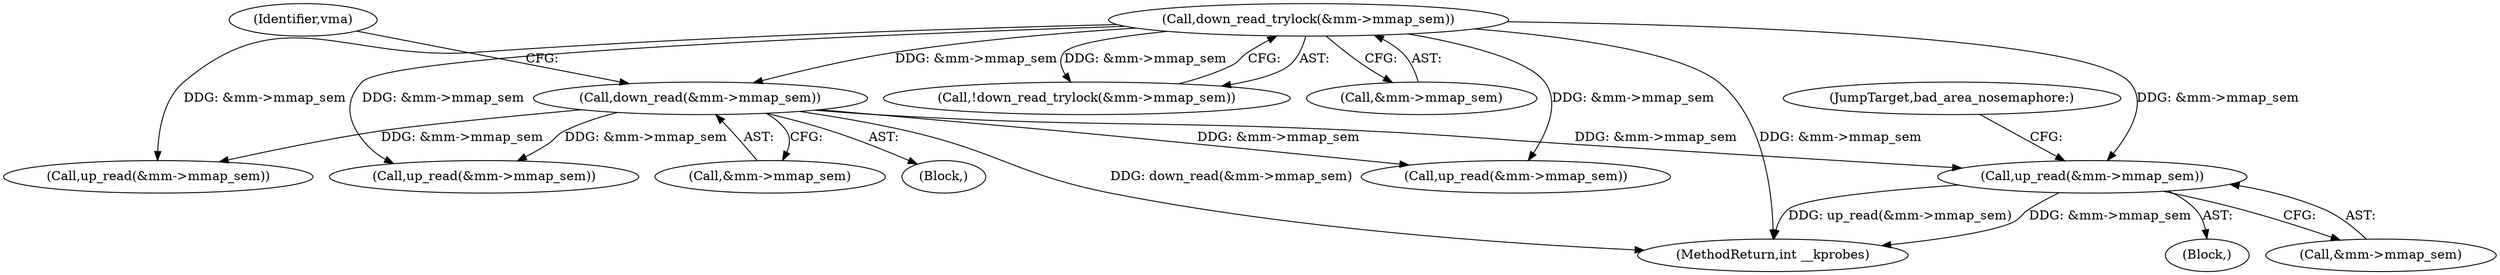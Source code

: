digraph "0_linux_a8b0ca17b80e92faab46ee7179ba9e99ccb61233_20@API" {
"1000474" [label="(Call,up_read(&mm->mmap_sem))"];
"1000224" [label="(Call,down_read_trylock(&mm->mmap_sem))"];
"1000241" [label="(Call,down_read(&mm->mmap_sem))"];
"1000229" [label="(Block,)"];
"1000517" [label="(Call,up_read(&mm->mmap_sem))"];
"1000247" [label="(Identifier,vma)"];
"1000224" [label="(Call,down_read_trylock(&mm->mmap_sem))"];
"1000557" [label="(MethodReturn,int __kprobes)"];
"1000474" [label="(Call,up_read(&mm->mmap_sem))"];
"1000223" [label="(Call,!down_read_trylock(&mm->mmap_sem))"];
"1000242" [label="(Call,&mm->mmap_sem)"];
"1000479" [label="(JumpTarget,bad_area_nosemaphore:)"];
"1000466" [label="(Call,up_read(&mm->mmap_sem))"];
"1000225" [label="(Call,&mm->mmap_sem)"];
"1000502" [label="(Call,up_read(&mm->mmap_sem))"];
"1000125" [label="(Block,)"];
"1000241" [label="(Call,down_read(&mm->mmap_sem))"];
"1000475" [label="(Call,&mm->mmap_sem)"];
"1000474" -> "1000125"  [label="AST: "];
"1000474" -> "1000475"  [label="CFG: "];
"1000475" -> "1000474"  [label="AST: "];
"1000479" -> "1000474"  [label="CFG: "];
"1000474" -> "1000557"  [label="DDG: up_read(&mm->mmap_sem)"];
"1000474" -> "1000557"  [label="DDG: &mm->mmap_sem"];
"1000224" -> "1000474"  [label="DDG: &mm->mmap_sem"];
"1000241" -> "1000474"  [label="DDG: &mm->mmap_sem"];
"1000224" -> "1000223"  [label="AST: "];
"1000224" -> "1000225"  [label="CFG: "];
"1000225" -> "1000224"  [label="AST: "];
"1000223" -> "1000224"  [label="CFG: "];
"1000224" -> "1000557"  [label="DDG: &mm->mmap_sem"];
"1000224" -> "1000223"  [label="DDG: &mm->mmap_sem"];
"1000224" -> "1000241"  [label="DDG: &mm->mmap_sem"];
"1000224" -> "1000466"  [label="DDG: &mm->mmap_sem"];
"1000224" -> "1000502"  [label="DDG: &mm->mmap_sem"];
"1000224" -> "1000517"  [label="DDG: &mm->mmap_sem"];
"1000241" -> "1000229"  [label="AST: "];
"1000241" -> "1000242"  [label="CFG: "];
"1000242" -> "1000241"  [label="AST: "];
"1000247" -> "1000241"  [label="CFG: "];
"1000241" -> "1000557"  [label="DDG: down_read(&mm->mmap_sem)"];
"1000241" -> "1000466"  [label="DDG: &mm->mmap_sem"];
"1000241" -> "1000502"  [label="DDG: &mm->mmap_sem"];
"1000241" -> "1000517"  [label="DDG: &mm->mmap_sem"];
}
